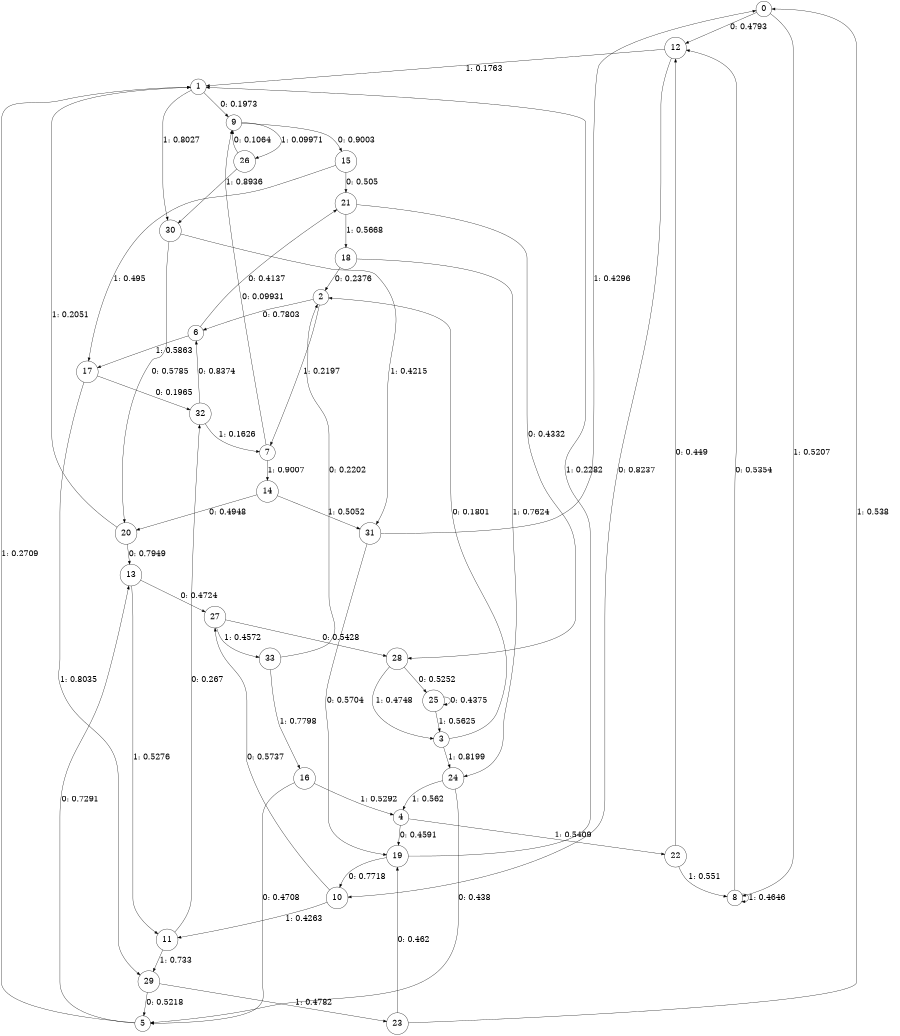 digraph "ch24randomL7" {
size = "6,8.5";
ratio = "fill";
node [shape = circle];
node [fontsize = 24];
edge [fontsize = 24];
0 -> 12 [label = "0: 0.4793   "];
0 -> 8 [label = "1: 0.5207   "];
1 -> 9 [label = "0: 0.1973   "];
1 -> 30 [label = "1: 0.8027   "];
2 -> 6 [label = "0: 0.7803   "];
2 -> 7 [label = "1: 0.2197   "];
3 -> 2 [label = "0: 0.1801   "];
3 -> 24 [label = "1: 0.8199   "];
4 -> 19 [label = "0: 0.4591   "];
4 -> 22 [label = "1: 0.5409   "];
5 -> 13 [label = "0: 0.7291   "];
5 -> 1 [label = "1: 0.2709   "];
6 -> 21 [label = "0: 0.4137   "];
6 -> 17 [label = "1: 0.5863   "];
7 -> 9 [label = "0: 0.09931  "];
7 -> 14 [label = "1: 0.9007   "];
8 -> 12 [label = "0: 0.5354   "];
8 -> 8 [label = "1: 0.4646   "];
9 -> 15 [label = "0: 0.9003   "];
9 -> 26 [label = "1: 0.09971  "];
10 -> 27 [label = "0: 0.5737   "];
10 -> 11 [label = "1: 0.4263   "];
11 -> 32 [label = "0: 0.267    "];
11 -> 29 [label = "1: 0.733    "];
12 -> 10 [label = "0: 0.8237   "];
12 -> 1 [label = "1: 0.1763   "];
13 -> 27 [label = "0: 0.4724   "];
13 -> 11 [label = "1: 0.5276   "];
14 -> 20 [label = "0: 0.4948   "];
14 -> 31 [label = "1: 0.5052   "];
15 -> 21 [label = "0: 0.505    "];
15 -> 17 [label = "1: 0.495    "];
16 -> 5 [label = "0: 0.4708   "];
16 -> 4 [label = "1: 0.5292   "];
17 -> 32 [label = "0: 0.1965   "];
17 -> 29 [label = "1: 0.8035   "];
18 -> 2 [label = "0: 0.2376   "];
18 -> 24 [label = "1: 0.7624   "];
19 -> 10 [label = "0: 0.7718   "];
19 -> 1 [label = "1: 0.2282   "];
20 -> 13 [label = "0: 0.7949   "];
20 -> 1 [label = "1: 0.2051   "];
21 -> 28 [label = "0: 0.4332   "];
21 -> 18 [label = "1: 0.5668   "];
22 -> 12 [label = "0: 0.449    "];
22 -> 8 [label = "1: 0.551    "];
23 -> 19 [label = "0: 0.462    "];
23 -> 0 [label = "1: 0.538    "];
24 -> 5 [label = "0: 0.438    "];
24 -> 4 [label = "1: 0.562    "];
25 -> 25 [label = "0: 0.4375   "];
25 -> 3 [label = "1: 0.5625   "];
26 -> 9 [label = "0: 0.1064   "];
26 -> 30 [label = "1: 0.8936   "];
27 -> 28 [label = "0: 0.5428   "];
27 -> 33 [label = "1: 0.4572   "];
28 -> 25 [label = "0: 0.5252   "];
28 -> 3 [label = "1: 0.4748   "];
29 -> 5 [label = "0: 0.5218   "];
29 -> 23 [label = "1: 0.4782   "];
30 -> 20 [label = "0: 0.5785   "];
30 -> 31 [label = "1: 0.4215   "];
31 -> 19 [label = "0: 0.5704   "];
31 -> 0 [label = "1: 0.4296   "];
32 -> 6 [label = "0: 0.8374   "];
32 -> 7 [label = "1: 0.1626   "];
33 -> 2 [label = "0: 0.2202   "];
33 -> 16 [label = "1: 0.7798   "];
}